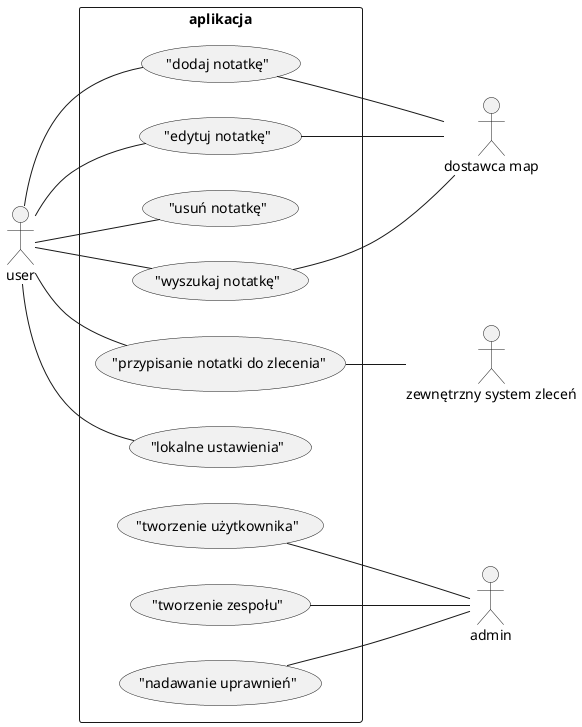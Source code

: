 @startuml
left to right direction
skinparam packageStyle rectangle
actor "user" as u
actor "admin" as a
actor "zewnętrzny system zleceń" as x
actor "dostawca map" as m
rectangle aplikacja{
        u -- ("dodaj notatkę") 
        u -- ("edytuj notatkę")
        u -- ("usuń notatkę")
        u -- ("wyszukaj notatkę") 
        u -- ("przypisanie notatki do zlecenia")
        u -- ("lokalne ustawienia")
        ("tworzenie użytkownika") -- a
        ("tworzenie zespołu") -- a
        ("nadawanie uprawnień") -- a
        ("przypisanie notatki do zlecenia") -- x
        ("dodaj notatkę") -- m
        ("edytuj notatkę") -- m    
        ("wyszukaj notatkę") -- m
@enduml
